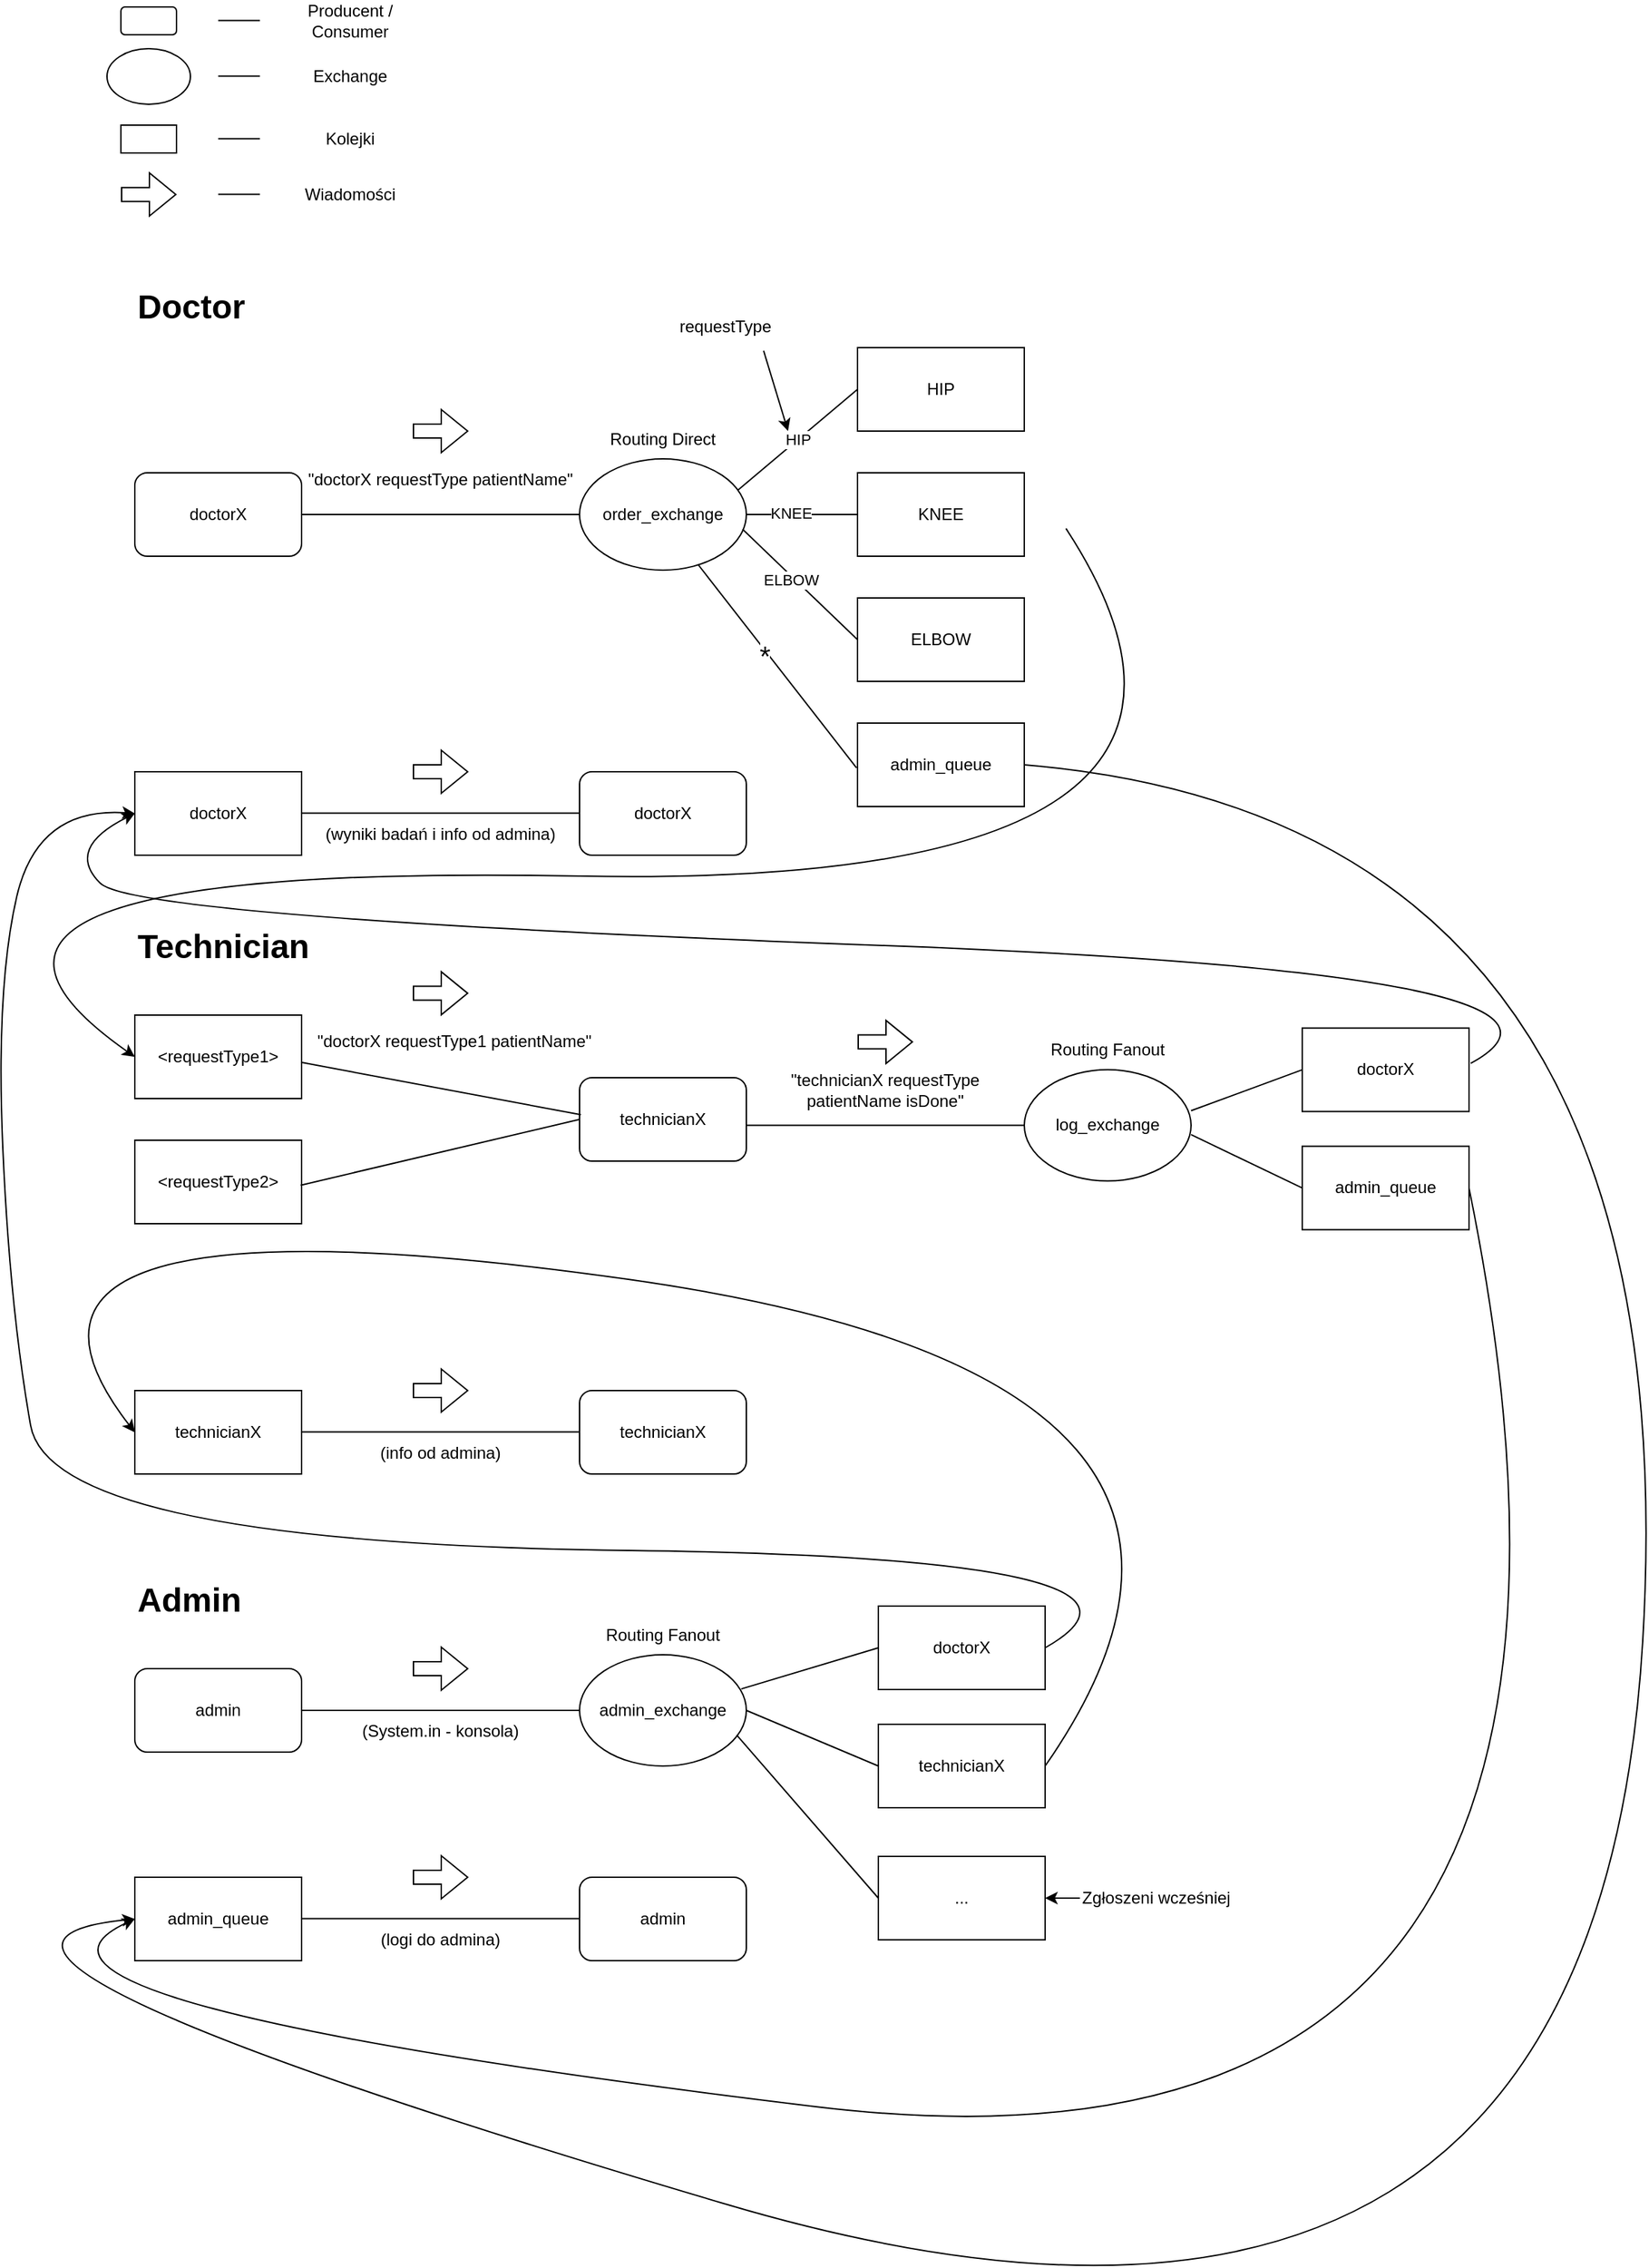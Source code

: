 <mxfile version="24.4.9" type="device">
  <diagram name="Strona-1" id="mojW7X0qyGZHmrD5yo1Y">
    <mxGraphModel dx="3010" dy="1164" grid="1" gridSize="10" guides="1" tooltips="1" connect="1" arrows="1" fold="1" page="1" pageScale="1" pageWidth="827" pageHeight="1169" math="0" shadow="0">
      <root>
        <mxCell id="0" />
        <mxCell id="1" parent="0" />
        <mxCell id="Hf5LwhdAjGgesIfqsIKP-38" value="" style="rounded=0;whiteSpace=wrap;html=1;strokeColor=none;" vertex="1" parent="1">
          <mxGeometry x="30" y="220" width="690" height="440" as="geometry" />
        </mxCell>
        <mxCell id="Hf5LwhdAjGgesIfqsIKP-9" value="" style="rounded=1;whiteSpace=wrap;html=1;" vertex="1" parent="1">
          <mxGeometry x="50" y="370" width="120" height="60" as="geometry" />
        </mxCell>
        <mxCell id="Hf5LwhdAjGgesIfqsIKP-3" value="" style="ellipse;whiteSpace=wrap;html=1;" vertex="1" parent="1">
          <mxGeometry x="370" y="360" width="120" height="80" as="geometry" />
        </mxCell>
        <mxCell id="Hf5LwhdAjGgesIfqsIKP-4" value="order_exchange" style="text;html=1;align=center;verticalAlign=middle;whiteSpace=wrap;rounded=0;" vertex="1" parent="1">
          <mxGeometry x="400" y="385" width="60" height="30" as="geometry" />
        </mxCell>
        <mxCell id="Hf5LwhdAjGgesIfqsIKP-5" value="" style="endArrow=none;html=1;rounded=0;exitX=1;exitY=0.5;exitDx=0;exitDy=0;entryX=0;entryY=0.5;entryDx=0;entryDy=0;" edge="1" parent="1" source="Hf5LwhdAjGgesIfqsIKP-9" target="Hf5LwhdAjGgesIfqsIKP-3">
          <mxGeometry width="50" height="50" relative="1" as="geometry">
            <mxPoint x="200.0" y="300" as="sourcePoint" />
            <mxPoint x="220" y="400" as="targetPoint" />
          </mxGeometry>
        </mxCell>
        <mxCell id="Hf5LwhdAjGgesIfqsIKP-6" value="" style="rounded=0;whiteSpace=wrap;html=1;" vertex="1" parent="1">
          <mxGeometry x="570" y="280" width="120" height="60" as="geometry" />
        </mxCell>
        <mxCell id="Hf5LwhdAjGgesIfqsIKP-7" value="HIP" style="text;whiteSpace=wrap;align=center;verticalAlign=middle;" vertex="1" parent="1">
          <mxGeometry x="615" y="295" width="30" height="30" as="geometry" />
        </mxCell>
        <mxCell id="Hf5LwhdAjGgesIfqsIKP-10" value="" style="rounded=0;whiteSpace=wrap;html=1;" vertex="1" parent="1">
          <mxGeometry x="570" y="370" width="120" height="60" as="geometry" />
        </mxCell>
        <mxCell id="Hf5LwhdAjGgesIfqsIKP-11" value="KNEE" style="text;whiteSpace=wrap;align=center;verticalAlign=middle;" vertex="1" parent="1">
          <mxGeometry x="615" y="385" width="30" height="30" as="geometry" />
        </mxCell>
        <mxCell id="Hf5LwhdAjGgesIfqsIKP-12" value="" style="rounded=0;whiteSpace=wrap;html=1;" vertex="1" parent="1">
          <mxGeometry x="570" y="460" width="120" height="60" as="geometry" />
        </mxCell>
        <mxCell id="Hf5LwhdAjGgesIfqsIKP-13" value="ELBOW" style="text;whiteSpace=wrap;align=center;verticalAlign=middle;" vertex="1" parent="1">
          <mxGeometry x="615" y="475" width="30" height="30" as="geometry" />
        </mxCell>
        <mxCell id="Hf5LwhdAjGgesIfqsIKP-14" value="HIP" style="endArrow=none;html=1;rounded=0;entryX=0;entryY=0.5;entryDx=0;entryDy=0;exitX=0.947;exitY=0.285;exitDx=0;exitDy=0;exitPerimeter=0;" edge="1" parent="1" source="Hf5LwhdAjGgesIfqsIKP-3" target="Hf5LwhdAjGgesIfqsIKP-6">
          <mxGeometry width="50" height="50" relative="1" as="geometry">
            <mxPoint x="510" y="380" as="sourcePoint" />
            <mxPoint x="580" y="370" as="targetPoint" />
          </mxGeometry>
        </mxCell>
        <mxCell id="Hf5LwhdAjGgesIfqsIKP-17" value="" style="endArrow=none;html=1;rounded=0;entryX=0;entryY=0.5;entryDx=0;entryDy=0;exitX=1;exitY=0.5;exitDx=0;exitDy=0;" edge="1" parent="1" source="Hf5LwhdAjGgesIfqsIKP-3" target="Hf5LwhdAjGgesIfqsIKP-10">
          <mxGeometry width="50" height="50" relative="1" as="geometry">
            <mxPoint x="540" y="300" as="sourcePoint" />
            <mxPoint x="570" y="280" as="targetPoint" />
          </mxGeometry>
        </mxCell>
        <mxCell id="Hf5LwhdAjGgesIfqsIKP-19" value="KNEE" style="edgeLabel;html=1;align=center;verticalAlign=middle;resizable=0;points=[];" vertex="1" connectable="0" parent="Hf5LwhdAjGgesIfqsIKP-17">
          <mxGeometry x="-0.213" y="1" relative="1" as="geometry">
            <mxPoint as="offset" />
          </mxGeometry>
        </mxCell>
        <mxCell id="Hf5LwhdAjGgesIfqsIKP-18" value="" style="endArrow=none;html=1;rounded=0;entryX=0;entryY=0.5;entryDx=0;entryDy=0;exitX=0.978;exitY=0.633;exitDx=0;exitDy=0;exitPerimeter=0;" edge="1" parent="1" source="Hf5LwhdAjGgesIfqsIKP-3" target="Hf5LwhdAjGgesIfqsIKP-12">
          <mxGeometry width="50" height="50" relative="1" as="geometry">
            <mxPoint x="520" y="380" as="sourcePoint" />
            <mxPoint x="570" y="330" as="targetPoint" />
          </mxGeometry>
        </mxCell>
        <mxCell id="Hf5LwhdAjGgesIfqsIKP-20" value="ELBOW" style="edgeLabel;html=1;align=center;verticalAlign=middle;resizable=0;points=[];" vertex="1" connectable="0" parent="Hf5LwhdAjGgesIfqsIKP-18">
          <mxGeometry x="-0.134" y="-2" relative="1" as="geometry">
            <mxPoint as="offset" />
          </mxGeometry>
        </mxCell>
        <mxCell id="Hf5LwhdAjGgesIfqsIKP-21" value="" style="rounded=1;whiteSpace=wrap;html=1;" vertex="1" parent="1">
          <mxGeometry x="40" y="35" width="40" height="20" as="geometry" />
        </mxCell>
        <mxCell id="Hf5LwhdAjGgesIfqsIKP-22" value="" style="endArrow=none;html=1;rounded=0;" edge="1" parent="1">
          <mxGeometry width="50" height="50" relative="1" as="geometry">
            <mxPoint x="110" y="44.8" as="sourcePoint" />
            <mxPoint x="140" y="44.8" as="targetPoint" />
          </mxGeometry>
        </mxCell>
        <mxCell id="Hf5LwhdAjGgesIfqsIKP-24" value="Producent / Consumer" style="text;html=1;align=center;verticalAlign=middle;whiteSpace=wrap;rounded=0;" vertex="1" parent="1">
          <mxGeometry x="160" y="30" width="90" height="30" as="geometry" />
        </mxCell>
        <mxCell id="Hf5LwhdAjGgesIfqsIKP-26" value="" style="endArrow=none;html=1;rounded=0;" edge="1" parent="1">
          <mxGeometry width="50" height="50" relative="1" as="geometry">
            <mxPoint x="110" y="84.8" as="sourcePoint" />
            <mxPoint x="140" y="84.8" as="targetPoint" />
          </mxGeometry>
        </mxCell>
        <mxCell id="Hf5LwhdAjGgesIfqsIKP-27" value="Exchange" style="text;html=1;align=center;verticalAlign=middle;whiteSpace=wrap;rounded=0;" vertex="1" parent="1">
          <mxGeometry x="160" y="70" width="90" height="30" as="geometry" />
        </mxCell>
        <mxCell id="Hf5LwhdAjGgesIfqsIKP-28" value="" style="ellipse;whiteSpace=wrap;html=1;" vertex="1" parent="1">
          <mxGeometry x="30" y="65" width="60" height="40" as="geometry" />
        </mxCell>
        <mxCell id="Hf5LwhdAjGgesIfqsIKP-29" value="" style="rounded=0;whiteSpace=wrap;html=1;" vertex="1" parent="1">
          <mxGeometry x="40" y="120" width="40" height="20" as="geometry" />
        </mxCell>
        <mxCell id="Hf5LwhdAjGgesIfqsIKP-30" value="" style="endArrow=none;html=1;rounded=0;" edge="1" parent="1">
          <mxGeometry width="50" height="50" relative="1" as="geometry">
            <mxPoint x="110" y="129.8" as="sourcePoint" />
            <mxPoint x="140" y="129.8" as="targetPoint" />
          </mxGeometry>
        </mxCell>
        <mxCell id="Hf5LwhdAjGgesIfqsIKP-31" value="Kolejki" style="text;html=1;align=center;verticalAlign=middle;whiteSpace=wrap;rounded=0;" vertex="1" parent="1">
          <mxGeometry x="160" y="115" width="90" height="30" as="geometry" />
        </mxCell>
        <mxCell id="Hf5LwhdAjGgesIfqsIKP-32" value="" style="shape=flexArrow;endArrow=classic;html=1;rounded=0;" edge="1" parent="1">
          <mxGeometry width="50" height="50" relative="1" as="geometry">
            <mxPoint x="40" y="169.83" as="sourcePoint" />
            <mxPoint x="80" y="169.83" as="targetPoint" />
          </mxGeometry>
        </mxCell>
        <mxCell id="Hf5LwhdAjGgesIfqsIKP-33" value="" style="endArrow=none;html=1;rounded=0;" edge="1" parent="1">
          <mxGeometry width="50" height="50" relative="1" as="geometry">
            <mxPoint x="110" y="169.8" as="sourcePoint" />
            <mxPoint x="140" y="169.8" as="targetPoint" />
          </mxGeometry>
        </mxCell>
        <mxCell id="Hf5LwhdAjGgesIfqsIKP-34" value="Wiadomości" style="text;html=1;align=center;verticalAlign=middle;whiteSpace=wrap;rounded=0;" vertex="1" parent="1">
          <mxGeometry x="160" y="155" width="90" height="30" as="geometry" />
        </mxCell>
        <mxCell id="Hf5LwhdAjGgesIfqsIKP-35" value="&lt;div&gt;Routing Direct&lt;/div&gt;&lt;div&gt;&lt;br&gt;&lt;/div&gt;" style="text;html=1;align=center;verticalAlign=middle;whiteSpace=wrap;rounded=0;" vertex="1" parent="1">
          <mxGeometry x="390" y="340" width="80" height="25" as="geometry" />
        </mxCell>
        <mxCell id="Hf5LwhdAjGgesIfqsIKP-36" value="doctorX" style="text;html=1;align=center;verticalAlign=middle;whiteSpace=wrap;rounded=0;" vertex="1" parent="1">
          <mxGeometry x="80" y="385" width="60" height="30" as="geometry" />
        </mxCell>
        <mxCell id="Hf5LwhdAjGgesIfqsIKP-37" value="&lt;h1 style=&quot;margin-top: 0px;&quot;&gt;Doctor&lt;/h1&gt;" style="text;html=1;whiteSpace=wrap;overflow=hidden;rounded=0;labelBorderColor=none;" vertex="1" parent="1">
          <mxGeometry x="50" y="230" width="180" height="120" as="geometry" />
        </mxCell>
        <mxCell id="Hf5LwhdAjGgesIfqsIKP-40" value="" style="rounded=0;whiteSpace=wrap;html=1;" vertex="1" parent="1">
          <mxGeometry x="50" y="585" width="120" height="60" as="geometry" />
        </mxCell>
        <mxCell id="Hf5LwhdAjGgesIfqsIKP-41" value="doctorX" style="text;whiteSpace=wrap;align=center;verticalAlign=middle;" vertex="1" parent="1">
          <mxGeometry x="95" y="600" width="30" height="30" as="geometry" />
        </mxCell>
        <mxCell id="Hf5LwhdAjGgesIfqsIKP-46" value="" style="rounded=0;whiteSpace=wrap;html=1;" vertex="1" parent="1">
          <mxGeometry x="570" y="550" width="120" height="60" as="geometry" />
        </mxCell>
        <mxCell id="Hf5LwhdAjGgesIfqsIKP-47" value="admin_queue" style="text;whiteSpace=wrap;align=center;verticalAlign=middle;" vertex="1" parent="1">
          <mxGeometry x="615" y="565" width="30" height="30" as="geometry" />
        </mxCell>
        <mxCell id="Hf5LwhdAjGgesIfqsIKP-48" value="" style="endArrow=none;html=1;rounded=0;entryX=-0.006;entryY=0.536;entryDx=0;entryDy=0;exitX=0.711;exitY=0.95;exitDx=0;exitDy=0;exitPerimeter=0;entryPerimeter=0;" edge="1" parent="1" source="Hf5LwhdAjGgesIfqsIKP-3" target="Hf5LwhdAjGgesIfqsIKP-46">
          <mxGeometry width="50" height="50" relative="1" as="geometry">
            <mxPoint x="450" y="450.5" as="sourcePoint" />
            <mxPoint x="533" y="529.5" as="targetPoint" />
          </mxGeometry>
        </mxCell>
        <mxCell id="Hf5LwhdAjGgesIfqsIKP-49" value="*" style="edgeLabel;html=1;align=center;verticalAlign=middle;resizable=0;points=[];fontSize=20;" vertex="1" connectable="0" parent="Hf5LwhdAjGgesIfqsIKP-48">
          <mxGeometry x="-0.13" y="-2" relative="1" as="geometry">
            <mxPoint as="offset" />
          </mxGeometry>
        </mxCell>
        <mxCell id="Hf5LwhdAjGgesIfqsIKP-50" value="" style="shape=flexArrow;endArrow=classic;html=1;rounded=0;" edge="1" parent="1">
          <mxGeometry width="50" height="50" relative="1" as="geometry">
            <mxPoint x="250" y="340.0" as="sourcePoint" />
            <mxPoint x="290" y="340.0" as="targetPoint" />
          </mxGeometry>
        </mxCell>
        <mxCell id="Hf5LwhdAjGgesIfqsIKP-51" value="&quot;doctorX requestType patientName&quot;" style="text;html=1;align=center;verticalAlign=middle;whiteSpace=wrap;rounded=0;" vertex="1" parent="1">
          <mxGeometry x="170" y="360" width="200" height="30" as="geometry" />
        </mxCell>
        <mxCell id="Hf5LwhdAjGgesIfqsIKP-52" value="requestType" style="text;html=1;align=center;verticalAlign=middle;whiteSpace=wrap;rounded=0;" vertex="1" parent="1">
          <mxGeometry x="430" y="250" width="90" height="30" as="geometry" />
        </mxCell>
        <mxCell id="Hf5LwhdAjGgesIfqsIKP-53" value="" style="endArrow=classic;html=1;rounded=0;exitX=0.805;exitY=1.076;exitDx=0;exitDy=0;exitPerimeter=0;" edge="1" parent="1" source="Hf5LwhdAjGgesIfqsIKP-52">
          <mxGeometry width="50" height="50" relative="1" as="geometry">
            <mxPoint x="480" y="350" as="sourcePoint" />
            <mxPoint x="520" y="340" as="targetPoint" />
          </mxGeometry>
        </mxCell>
        <mxCell id="Hf5LwhdAjGgesIfqsIKP-54" value="" style="rounded=1;whiteSpace=wrap;html=1;" vertex="1" parent="1">
          <mxGeometry x="370" y="585" width="120" height="60" as="geometry" />
        </mxCell>
        <mxCell id="Hf5LwhdAjGgesIfqsIKP-55" value="doctorX" style="text;html=1;align=center;verticalAlign=middle;whiteSpace=wrap;rounded=0;" vertex="1" parent="1">
          <mxGeometry x="400" y="600" width="60" height="30" as="geometry" />
        </mxCell>
        <mxCell id="Hf5LwhdAjGgesIfqsIKP-56" value="" style="endArrow=none;html=1;rounded=0;exitX=1;exitY=0.5;exitDx=0;exitDy=0;entryX=0;entryY=0.5;entryDx=0;entryDy=0;" edge="1" parent="1">
          <mxGeometry width="50" height="50" relative="1" as="geometry">
            <mxPoint x="170" y="614.71" as="sourcePoint" />
            <mxPoint x="370" y="614.71" as="targetPoint" />
          </mxGeometry>
        </mxCell>
        <mxCell id="Hf5LwhdAjGgesIfqsIKP-57" value="" style="shape=flexArrow;endArrow=classic;html=1;rounded=0;" edge="1" parent="1">
          <mxGeometry width="50" height="50" relative="1" as="geometry">
            <mxPoint x="250" y="585" as="sourcePoint" />
            <mxPoint x="290" y="585" as="targetPoint" />
          </mxGeometry>
        </mxCell>
        <mxCell id="Hf5LwhdAjGgesIfqsIKP-59" value="(wyniki badań i info od admina)" style="text;html=1;align=center;verticalAlign=middle;whiteSpace=wrap;rounded=0;" vertex="1" parent="1">
          <mxGeometry x="185" y="615" width="170" height="30" as="geometry" />
        </mxCell>
        <mxCell id="Hf5LwhdAjGgesIfqsIKP-95" value="" style="rounded=0;whiteSpace=wrap;html=1;fontColor=default;strokeColor=none;" vertex="1" parent="1">
          <mxGeometry x="30" y="680" width="1000" height="440" as="geometry" />
        </mxCell>
        <mxCell id="Hf5LwhdAjGgesIfqsIKP-113" value="&lt;h1 style=&quot;margin-top: 0px;&quot;&gt;Technician&lt;/h1&gt;" style="text;html=1;whiteSpace=wrap;overflow=hidden;rounded=0;labelBorderColor=none;" vertex="1" parent="1">
          <mxGeometry x="50" y="690" width="180" height="120" as="geometry" />
        </mxCell>
        <mxCell id="Hf5LwhdAjGgesIfqsIKP-129" value="" style="rounded=0;whiteSpace=wrap;html=1;" vertex="1" parent="1">
          <mxGeometry x="50" y="760" width="120" height="60" as="geometry" />
        </mxCell>
        <mxCell id="Hf5LwhdAjGgesIfqsIKP-130" value="&lt;requestType1&gt;" style="text;whiteSpace=wrap;align=center;verticalAlign=middle;" vertex="1" parent="1">
          <mxGeometry x="95" y="775" width="30" height="30" as="geometry" />
        </mxCell>
        <mxCell id="Hf5LwhdAjGgesIfqsIKP-131" value="" style="rounded=0;whiteSpace=wrap;html=1;" vertex="1" parent="1">
          <mxGeometry x="50" y="850" width="120" height="60" as="geometry" />
        </mxCell>
        <mxCell id="Hf5LwhdAjGgesIfqsIKP-132" value="&lt;requestType2&gt;" style="text;whiteSpace=wrap;align=center;verticalAlign=middle;" vertex="1" parent="1">
          <mxGeometry x="95" y="865" width="30" height="30" as="geometry" />
        </mxCell>
        <mxCell id="Hf5LwhdAjGgesIfqsIKP-133" value="" style="rounded=1;whiteSpace=wrap;html=1;" vertex="1" parent="1">
          <mxGeometry x="370" y="805" width="120" height="60" as="geometry" />
        </mxCell>
        <mxCell id="Hf5LwhdAjGgesIfqsIKP-134" value="technicianX" style="text;html=1;align=center;verticalAlign=middle;whiteSpace=wrap;rounded=0;" vertex="1" parent="1">
          <mxGeometry x="400" y="820" width="60" height="30" as="geometry" />
        </mxCell>
        <mxCell id="Hf5LwhdAjGgesIfqsIKP-135" value="" style="endArrow=none;html=1;rounded=0;exitX=1;exitY=0.567;exitDx=0;exitDy=0;entryX=0.008;entryY=0.444;entryDx=0;entryDy=0;exitPerimeter=0;entryPerimeter=0;" edge="1" parent="1" source="Hf5LwhdAjGgesIfqsIKP-129" target="Hf5LwhdAjGgesIfqsIKP-133">
          <mxGeometry width="50" height="50" relative="1" as="geometry">
            <mxPoint x="170" y="804.31" as="sourcePoint" />
            <mxPoint x="370" y="804.31" as="targetPoint" />
          </mxGeometry>
        </mxCell>
        <mxCell id="Hf5LwhdAjGgesIfqsIKP-136" value="" style="shape=flexArrow;endArrow=classic;html=1;rounded=0;" edge="1" parent="1">
          <mxGeometry width="50" height="50" relative="1" as="geometry">
            <mxPoint x="250" y="744.31" as="sourcePoint" />
            <mxPoint x="290" y="744.31" as="targetPoint" />
          </mxGeometry>
        </mxCell>
        <mxCell id="Hf5LwhdAjGgesIfqsIKP-137" value="&quot;doctorX requestType1 patientName&quot;" style="text;html=1;align=center;verticalAlign=middle;whiteSpace=wrap;rounded=0;" vertex="1" parent="1">
          <mxGeometry x="180" y="764.31" width="200" height="30" as="geometry" />
        </mxCell>
        <mxCell id="Hf5LwhdAjGgesIfqsIKP-138" value="" style="endArrow=none;html=1;rounded=0;exitX=0.994;exitY=0.539;exitDx=0;exitDy=0;exitPerimeter=0;entryX=0;entryY=0.5;entryDx=0;entryDy=0;" edge="1" parent="1" source="Hf5LwhdAjGgesIfqsIKP-131" target="Hf5LwhdAjGgesIfqsIKP-133">
          <mxGeometry width="50" height="50" relative="1" as="geometry">
            <mxPoint x="180" y="860" as="sourcePoint" />
            <mxPoint x="230" y="810" as="targetPoint" />
          </mxGeometry>
        </mxCell>
        <mxCell id="Hf5LwhdAjGgesIfqsIKP-139" value="" style="rounded=0;whiteSpace=wrap;html=1;" vertex="1" parent="1">
          <mxGeometry x="890" y="854.31" width="120" height="60" as="geometry" />
        </mxCell>
        <mxCell id="Hf5LwhdAjGgesIfqsIKP-140" value="admin_queue" style="text;whiteSpace=wrap;align=center;verticalAlign=middle;" vertex="1" parent="1">
          <mxGeometry x="935" y="869.31" width="30" height="30" as="geometry" />
        </mxCell>
        <mxCell id="Hf5LwhdAjGgesIfqsIKP-141" value="" style="rounded=0;whiteSpace=wrap;html=1;" vertex="1" parent="1">
          <mxGeometry x="50" y="1030" width="120" height="60" as="geometry" />
        </mxCell>
        <mxCell id="Hf5LwhdAjGgesIfqsIKP-142" value="technicianX" style="text;whiteSpace=wrap;align=center;verticalAlign=middle;" vertex="1" parent="1">
          <mxGeometry x="95" y="1045" width="30" height="30" as="geometry" />
        </mxCell>
        <mxCell id="Hf5LwhdAjGgesIfqsIKP-144" value="" style="ellipse;whiteSpace=wrap;html=1;" vertex="1" parent="1">
          <mxGeometry x="690" y="799.31" width="120" height="80" as="geometry" />
        </mxCell>
        <mxCell id="Hf5LwhdAjGgesIfqsIKP-145" value="log_exchange" style="text;html=1;align=center;verticalAlign=middle;whiteSpace=wrap;rounded=0;" vertex="1" parent="1">
          <mxGeometry x="720" y="824.31" width="60" height="30" as="geometry" />
        </mxCell>
        <mxCell id="Hf5LwhdAjGgesIfqsIKP-146" value="" style="endArrow=none;html=1;rounded=0;exitX=1;exitY=0.5;exitDx=0;exitDy=0;entryX=0;entryY=0.5;entryDx=0;entryDy=0;" edge="1" parent="1" target="Hf5LwhdAjGgesIfqsIKP-144">
          <mxGeometry width="50" height="50" relative="1" as="geometry">
            <mxPoint x="490" y="839.31" as="sourcePoint" />
            <mxPoint x="540" y="839.31" as="targetPoint" />
          </mxGeometry>
        </mxCell>
        <mxCell id="Hf5LwhdAjGgesIfqsIKP-147" value="&lt;div&gt;Routing Fanout&lt;/div&gt;&lt;div&gt;&lt;br&gt;&lt;/div&gt;" style="text;html=1;align=center;verticalAlign=middle;whiteSpace=wrap;rounded=0;" vertex="1" parent="1">
          <mxGeometry x="705" y="779.31" width="90" height="25" as="geometry" />
        </mxCell>
        <mxCell id="Hf5LwhdAjGgesIfqsIKP-149" value="" style="shape=flexArrow;endArrow=classic;html=1;rounded=0;" edge="1" parent="1">
          <mxGeometry width="50" height="50" relative="1" as="geometry">
            <mxPoint x="570" y="779.31" as="sourcePoint" />
            <mxPoint x="610" y="779.31" as="targetPoint" />
          </mxGeometry>
        </mxCell>
        <mxCell id="Hf5LwhdAjGgesIfqsIKP-150" value="&quot;technicianX requestType patientName isDone&quot;" style="text;html=1;align=center;verticalAlign=middle;whiteSpace=wrap;rounded=0;" vertex="1" parent="1">
          <mxGeometry x="490" y="799.31" width="200" height="30" as="geometry" />
        </mxCell>
        <mxCell id="Hf5LwhdAjGgesIfqsIKP-151" value="" style="endArrow=none;html=1;rounded=0;exitX=1;exitY=0.583;exitDx=0;exitDy=0;entryX=0;entryY=0.5;entryDx=0;entryDy=0;exitPerimeter=0;" edge="1" parent="1" source="Hf5LwhdAjGgesIfqsIKP-144" target="Hf5LwhdAjGgesIfqsIKP-139">
          <mxGeometry width="50" height="50" relative="1" as="geometry">
            <mxPoint x="500" y="849.31" as="sourcePoint" />
            <mxPoint x="700" y="849.31" as="targetPoint" />
          </mxGeometry>
        </mxCell>
        <mxCell id="Hf5LwhdAjGgesIfqsIKP-154" value="" style="rounded=0;whiteSpace=wrap;html=1;" vertex="1" parent="1">
          <mxGeometry x="890" y="769.31" width="120" height="60" as="geometry" />
        </mxCell>
        <mxCell id="Hf5LwhdAjGgesIfqsIKP-155" value="doctorX" style="text;whiteSpace=wrap;align=center;verticalAlign=middle;" vertex="1" parent="1">
          <mxGeometry x="935" y="784.31" width="30" height="30" as="geometry" />
        </mxCell>
        <mxCell id="Hf5LwhdAjGgesIfqsIKP-156" value="" style="endArrow=none;html=1;rounded=0;entryX=0;entryY=0.5;entryDx=0;entryDy=0;exitX=1;exitY=0.368;exitDx=0;exitDy=0;exitPerimeter=0;" edge="1" parent="1" source="Hf5LwhdAjGgesIfqsIKP-144" target="Hf5LwhdAjGgesIfqsIKP-154">
          <mxGeometry width="50" height="50" relative="1" as="geometry">
            <mxPoint x="820" y="856" as="sourcePoint" />
            <mxPoint x="900" y="894" as="targetPoint" />
          </mxGeometry>
        </mxCell>
        <mxCell id="Hf5LwhdAjGgesIfqsIKP-159" value="" style="rounded=1;whiteSpace=wrap;html=1;" vertex="1" parent="1">
          <mxGeometry x="370" y="1030" width="120" height="60" as="geometry" />
        </mxCell>
        <mxCell id="Hf5LwhdAjGgesIfqsIKP-160" value="technicianX" style="text;html=1;align=center;verticalAlign=middle;whiteSpace=wrap;rounded=0;" vertex="1" parent="1">
          <mxGeometry x="400" y="1045" width="60" height="30" as="geometry" />
        </mxCell>
        <mxCell id="Hf5LwhdAjGgesIfqsIKP-161" value="" style="endArrow=none;html=1;rounded=0;exitX=1;exitY=0.5;exitDx=0;exitDy=0;entryX=0;entryY=0.5;entryDx=0;entryDy=0;" edge="1" parent="1">
          <mxGeometry width="50" height="50" relative="1" as="geometry">
            <mxPoint x="170" y="1059.71" as="sourcePoint" />
            <mxPoint x="370" y="1059.71" as="targetPoint" />
          </mxGeometry>
        </mxCell>
        <mxCell id="Hf5LwhdAjGgesIfqsIKP-162" value="" style="shape=flexArrow;endArrow=classic;html=1;rounded=0;" edge="1" parent="1">
          <mxGeometry width="50" height="50" relative="1" as="geometry">
            <mxPoint x="250" y="1030" as="sourcePoint" />
            <mxPoint x="290" y="1030" as="targetPoint" />
          </mxGeometry>
        </mxCell>
        <mxCell id="Hf5LwhdAjGgesIfqsIKP-163" value="(info od admina)" style="text;html=1;align=center;verticalAlign=middle;whiteSpace=wrap;rounded=0;" vertex="1" parent="1">
          <mxGeometry x="185" y="1060" width="170" height="30" as="geometry" />
        </mxCell>
        <mxCell id="Hf5LwhdAjGgesIfqsIKP-164" value="" style="rounded=0;whiteSpace=wrap;html=1;strokeColor=none;" vertex="1" parent="1">
          <mxGeometry x="30" y="1150" width="1000" height="310" as="geometry" />
        </mxCell>
        <mxCell id="Hf5LwhdAjGgesIfqsIKP-165" value="&lt;h1 style=&quot;margin-top: 0px;&quot;&gt;Admin&lt;/h1&gt;" style="text;html=1;whiteSpace=wrap;overflow=hidden;rounded=0;labelBorderColor=none;" vertex="1" parent="1">
          <mxGeometry x="50" y="1160" width="180" height="120" as="geometry" />
        </mxCell>
        <mxCell id="Hf5LwhdAjGgesIfqsIKP-199" value="" style="ellipse;whiteSpace=wrap;html=1;" vertex="1" parent="1">
          <mxGeometry x="370" y="1220" width="120" height="80" as="geometry" />
        </mxCell>
        <mxCell id="Hf5LwhdAjGgesIfqsIKP-200" value="admin_exchange" style="text;html=1;align=center;verticalAlign=middle;whiteSpace=wrap;rounded=0;" vertex="1" parent="1">
          <mxGeometry x="400" y="1245" width="60" height="30" as="geometry" />
        </mxCell>
        <mxCell id="Hf5LwhdAjGgesIfqsIKP-201" value="&lt;div&gt;Routing Fanout&lt;/div&gt;&lt;div&gt;&lt;br&gt;&lt;/div&gt;" style="text;html=1;align=center;verticalAlign=middle;whiteSpace=wrap;rounded=0;" vertex="1" parent="1">
          <mxGeometry x="385" y="1200" width="90" height="25" as="geometry" />
        </mxCell>
        <mxCell id="Hf5LwhdAjGgesIfqsIKP-205" value="" style="rounded=0;whiteSpace=wrap;html=1;" vertex="1" parent="1">
          <mxGeometry x="50" y="1380" width="120" height="60" as="geometry" />
        </mxCell>
        <mxCell id="Hf5LwhdAjGgesIfqsIKP-206" value="admin_queue" style="text;whiteSpace=wrap;align=center;verticalAlign=middle;" vertex="1" parent="1">
          <mxGeometry x="95" y="1395" width="30" height="30" as="geometry" />
        </mxCell>
        <mxCell id="Hf5LwhdAjGgesIfqsIKP-207" value="" style="rounded=1;whiteSpace=wrap;html=1;" vertex="1" parent="1">
          <mxGeometry x="370" y="1380" width="120" height="60" as="geometry" />
        </mxCell>
        <mxCell id="Hf5LwhdAjGgesIfqsIKP-208" value="admin" style="text;html=1;align=center;verticalAlign=middle;whiteSpace=wrap;rounded=0;" vertex="1" parent="1">
          <mxGeometry x="400" y="1395" width="60" height="30" as="geometry" />
        </mxCell>
        <mxCell id="Hf5LwhdAjGgesIfqsIKP-209" value="" style="endArrow=none;html=1;rounded=0;exitX=1;exitY=0.5;exitDx=0;exitDy=0;entryX=0;entryY=0.5;entryDx=0;entryDy=0;" edge="1" parent="1">
          <mxGeometry width="50" height="50" relative="1" as="geometry">
            <mxPoint x="170" y="1409.71" as="sourcePoint" />
            <mxPoint x="370" y="1409.71" as="targetPoint" />
          </mxGeometry>
        </mxCell>
        <mxCell id="Hf5LwhdAjGgesIfqsIKP-210" value="" style="shape=flexArrow;endArrow=classic;html=1;rounded=0;" edge="1" parent="1">
          <mxGeometry width="50" height="50" relative="1" as="geometry">
            <mxPoint x="250" y="1380" as="sourcePoint" />
            <mxPoint x="290" y="1380" as="targetPoint" />
          </mxGeometry>
        </mxCell>
        <mxCell id="Hf5LwhdAjGgesIfqsIKP-211" value="(logi do admina)" style="text;html=1;align=center;verticalAlign=middle;whiteSpace=wrap;rounded=0;" vertex="1" parent="1">
          <mxGeometry x="185" y="1410" width="170" height="30" as="geometry" />
        </mxCell>
        <mxCell id="Hf5LwhdAjGgesIfqsIKP-212" value="" style="rounded=1;whiteSpace=wrap;html=1;" vertex="1" parent="1">
          <mxGeometry x="50" y="1230" width="120" height="60" as="geometry" />
        </mxCell>
        <mxCell id="Hf5LwhdAjGgesIfqsIKP-213" value="admin" style="text;html=1;align=center;verticalAlign=middle;whiteSpace=wrap;rounded=0;" vertex="1" parent="1">
          <mxGeometry x="80" y="1245" width="60" height="30" as="geometry" />
        </mxCell>
        <mxCell id="Hf5LwhdAjGgesIfqsIKP-214" value="" style="endArrow=none;html=1;rounded=0;exitX=1;exitY=0.5;exitDx=0;exitDy=0;entryX=0;entryY=0.5;entryDx=0;entryDy=0;" edge="1" parent="1" source="Hf5LwhdAjGgesIfqsIKP-212" target="Hf5LwhdAjGgesIfqsIKP-199">
          <mxGeometry width="50" height="50" relative="1" as="geometry">
            <mxPoint x="490" y="1380" as="sourcePoint" />
            <mxPoint x="540" y="1330" as="targetPoint" />
          </mxGeometry>
        </mxCell>
        <mxCell id="Hf5LwhdAjGgesIfqsIKP-215" value="(System.in - konsola)" style="text;html=1;align=center;verticalAlign=middle;whiteSpace=wrap;rounded=0;" vertex="1" parent="1">
          <mxGeometry x="185" y="1260" width="170" height="30" as="geometry" />
        </mxCell>
        <mxCell id="Hf5LwhdAjGgesIfqsIKP-216" value="" style="shape=flexArrow;endArrow=classic;html=1;rounded=0;" edge="1" parent="1">
          <mxGeometry width="50" height="50" relative="1" as="geometry">
            <mxPoint x="250" y="1230" as="sourcePoint" />
            <mxPoint x="290" y="1230" as="targetPoint" />
          </mxGeometry>
        </mxCell>
        <mxCell id="Hf5LwhdAjGgesIfqsIKP-217" value="" style="rounded=0;whiteSpace=wrap;html=1;" vertex="1" parent="1">
          <mxGeometry x="585" y="1185" width="120" height="60" as="geometry" />
        </mxCell>
        <mxCell id="Hf5LwhdAjGgesIfqsIKP-218" value="doctorX" style="text;whiteSpace=wrap;align=center;verticalAlign=middle;" vertex="1" parent="1">
          <mxGeometry x="630" y="1200" width="30" height="30" as="geometry" />
        </mxCell>
        <mxCell id="Hf5LwhdAjGgesIfqsIKP-219" value="" style="rounded=0;whiteSpace=wrap;html=1;" vertex="1" parent="1">
          <mxGeometry x="585" y="1270" width="120" height="60" as="geometry" />
        </mxCell>
        <mxCell id="Hf5LwhdAjGgesIfqsIKP-220" value="technicianX" style="text;whiteSpace=wrap;align=center;verticalAlign=middle;" vertex="1" parent="1">
          <mxGeometry x="630" y="1285" width="30" height="30" as="geometry" />
        </mxCell>
        <mxCell id="Hf5LwhdAjGgesIfqsIKP-221" value="" style="rounded=0;whiteSpace=wrap;html=1;" vertex="1" parent="1">
          <mxGeometry x="585" y="1365" width="120" height="60" as="geometry" />
        </mxCell>
        <mxCell id="Hf5LwhdAjGgesIfqsIKP-222" value="" style="endArrow=none;html=1;rounded=0;entryX=0;entryY=0.5;entryDx=0;entryDy=0;exitX=0.97;exitY=0.307;exitDx=0;exitDy=0;exitPerimeter=0;" edge="1" parent="1" source="Hf5LwhdAjGgesIfqsIKP-199" target="Hf5LwhdAjGgesIfqsIKP-217">
          <mxGeometry width="50" height="50" relative="1" as="geometry">
            <mxPoint x="520" y="1370" as="sourcePoint" />
            <mxPoint x="570" y="1320" as="targetPoint" />
          </mxGeometry>
        </mxCell>
        <mxCell id="Hf5LwhdAjGgesIfqsIKP-223" value="" style="endArrow=none;html=1;rounded=0;entryX=0;entryY=0.5;entryDx=0;entryDy=0;exitX=1;exitY=0.5;exitDx=0;exitDy=0;" edge="1" parent="1" source="Hf5LwhdAjGgesIfqsIKP-199" target="Hf5LwhdAjGgesIfqsIKP-219">
          <mxGeometry width="50" height="50" relative="1" as="geometry">
            <mxPoint x="520" y="1370" as="sourcePoint" />
            <mxPoint x="570" y="1320" as="targetPoint" />
          </mxGeometry>
        </mxCell>
        <mxCell id="Hf5LwhdAjGgesIfqsIKP-224" value="" style="endArrow=none;html=1;rounded=0;entryX=0;entryY=0.5;entryDx=0;entryDy=0;exitX=0.942;exitY=0.721;exitDx=0;exitDy=0;exitPerimeter=0;" edge="1" parent="1" source="Hf5LwhdAjGgesIfqsIKP-199" target="Hf5LwhdAjGgesIfqsIKP-221">
          <mxGeometry width="50" height="50" relative="1" as="geometry">
            <mxPoint x="520" y="1370" as="sourcePoint" />
            <mxPoint x="570" y="1320" as="targetPoint" />
          </mxGeometry>
        </mxCell>
        <mxCell id="Hf5LwhdAjGgesIfqsIKP-225" value="..." style="text;whiteSpace=wrap;align=center;verticalAlign=middle;" vertex="1" parent="1">
          <mxGeometry x="630" y="1380" width="30" height="30" as="geometry" />
        </mxCell>
        <mxCell id="Hf5LwhdAjGgesIfqsIKP-229" value="Zgłoszeni wcześniej" style="text;html=1;align=center;verticalAlign=middle;whiteSpace=wrap;rounded=0;" vertex="1" parent="1">
          <mxGeometry x="730" y="1380" width="110" height="30" as="geometry" />
        </mxCell>
        <mxCell id="Hf5LwhdAjGgesIfqsIKP-230" value="" style="endArrow=classic;html=1;rounded=0;entryX=1;entryY=0.5;entryDx=0;entryDy=0;exitX=0;exitY=0.5;exitDx=0;exitDy=0;" edge="1" parent="1" source="Hf5LwhdAjGgesIfqsIKP-229" target="Hf5LwhdAjGgesIfqsIKP-221">
          <mxGeometry width="50" height="50" relative="1" as="geometry">
            <mxPoint x="520" y="1430" as="sourcePoint" />
            <mxPoint x="570" y="1380" as="targetPoint" />
          </mxGeometry>
        </mxCell>
        <mxCell id="Hf5LwhdAjGgesIfqsIKP-231" value="" style="curved=1;endArrow=classic;html=1;rounded=0;exitX=1.01;exitY=0.423;exitDx=0;exitDy=0;exitPerimeter=0;entryX=0;entryY=0.5;entryDx=0;entryDy=0;" edge="1" parent="1" source="Hf5LwhdAjGgesIfqsIKP-154" target="Hf5LwhdAjGgesIfqsIKP-40">
          <mxGeometry width="50" height="50" relative="1" as="geometry">
            <mxPoint x="370" y="720" as="sourcePoint" />
            <mxPoint x="420" y="670" as="targetPoint" />
            <Array as="points">
              <mxPoint x="1130" y="730" />
              <mxPoint x="50" y="690" />
              <mxPoint y="640" />
            </Array>
          </mxGeometry>
        </mxCell>
        <mxCell id="Hf5LwhdAjGgesIfqsIKP-232" value="" style="curved=1;endArrow=classic;html=1;rounded=0;entryX=0;entryY=0.5;entryDx=0;entryDy=0;exitX=1;exitY=0.432;exitDx=0;exitDy=0;exitPerimeter=0;" edge="1" parent="1" source="Hf5LwhdAjGgesIfqsIKP-38" target="Hf5LwhdAjGgesIfqsIKP-129">
          <mxGeometry width="50" height="50" relative="1" as="geometry">
            <mxPoint x="780" y="480" as="sourcePoint" />
            <mxPoint x="830" y="430" as="targetPoint" />
            <Array as="points">
              <mxPoint x="890" y="670" />
              <mxPoint x="-150" y="650" />
            </Array>
          </mxGeometry>
        </mxCell>
        <mxCell id="Hf5LwhdAjGgesIfqsIKP-233" value="" style="curved=1;endArrow=classic;html=1;rounded=0;exitX=1;exitY=0.5;exitDx=0;exitDy=0;entryX=0;entryY=0.5;entryDx=0;entryDy=0;" edge="1" parent="1" source="Hf5LwhdAjGgesIfqsIKP-217" target="Hf5LwhdAjGgesIfqsIKP-40">
          <mxGeometry width="50" height="50" relative="1" as="geometry">
            <mxPoint x="620" y="1170" as="sourcePoint" />
            <mxPoint x="670" y="1120" as="targetPoint" />
            <Array as="points">
              <mxPoint x="820" y="1150" />
              <mxPoint x="-10" y="1140" />
              <mxPoint x="-40" y="970" />
              <mxPoint x="-50" y="740" />
              <mxPoint x="-20" y="610" />
            </Array>
          </mxGeometry>
        </mxCell>
        <mxCell id="Hf5LwhdAjGgesIfqsIKP-234" value="" style="curved=1;endArrow=classic;html=1;rounded=0;exitX=1;exitY=0.5;exitDx=0;exitDy=0;entryX=0;entryY=0.5;entryDx=0;entryDy=0;" edge="1" parent="1" source="Hf5LwhdAjGgesIfqsIKP-219" target="Hf5LwhdAjGgesIfqsIKP-141">
          <mxGeometry width="50" height="50" relative="1" as="geometry">
            <mxPoint x="800" y="1320" as="sourcePoint" />
            <mxPoint x="850" y="1270" as="targetPoint" />
            <Array as="points">
              <mxPoint x="900" y="1020" />
              <mxPoint x="-90" y="880" />
            </Array>
          </mxGeometry>
        </mxCell>
        <mxCell id="Hf5LwhdAjGgesIfqsIKP-235" value="" style="curved=1;endArrow=classic;html=1;rounded=0;exitX=1;exitY=0.5;exitDx=0;exitDy=0;entryX=0;entryY=0.5;entryDx=0;entryDy=0;" edge="1" parent="1" source="Hf5LwhdAjGgesIfqsIKP-139" target="Hf5LwhdAjGgesIfqsIKP-205">
          <mxGeometry width="50" height="50" relative="1" as="geometry">
            <mxPoint x="950" y="1250" as="sourcePoint" />
            <mxPoint x="1000" y="1200" as="targetPoint" />
            <Array as="points">
              <mxPoint x="1160" y="1620" />
              <mxPoint x="-80" y="1470" />
            </Array>
          </mxGeometry>
        </mxCell>
        <mxCell id="Hf5LwhdAjGgesIfqsIKP-236" value="" style="curved=1;endArrow=classic;html=1;rounded=0;exitX=1;exitY=0.5;exitDx=0;exitDy=0;entryX=0;entryY=0.5;entryDx=0;entryDy=0;" edge="1" parent="1" source="Hf5LwhdAjGgesIfqsIKP-46" target="Hf5LwhdAjGgesIfqsIKP-205">
          <mxGeometry width="50" height="50" relative="1" as="geometry">
            <mxPoint x="910" y="600" as="sourcePoint" />
            <mxPoint x="960" y="550" as="targetPoint" />
            <Array as="points">
              <mxPoint x="1170" y="620" />
              <mxPoint x="1100" y="1800" />
              <mxPoint x="-150" y="1430" />
            </Array>
          </mxGeometry>
        </mxCell>
      </root>
    </mxGraphModel>
  </diagram>
</mxfile>

